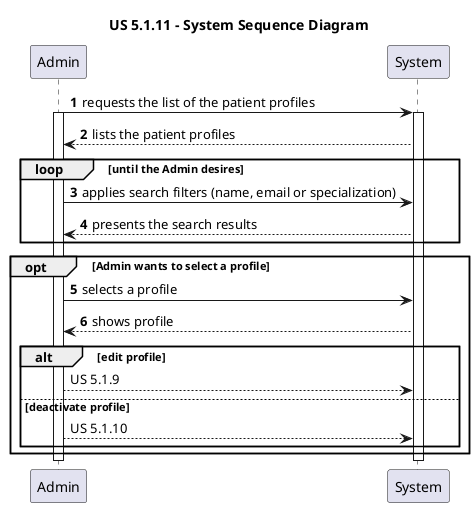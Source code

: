 @startuml
'https://plantuml.com/sequence-diagram

title "US 5.1.11 - System Sequence Diagram"

autonumber

participant Admin as ADM
participant System as SYS

ADM -> SYS : requests the list of the patient profiles
activate ADM
activate SYS

SYS --> ADM : lists the patient profiles

    loop until the Admin desires

    ADM -> SYS : applies search filters (name, email or specialization)

    SYS --> ADM : presents the search results
    end loop

    opt Admin wants to select a profile

    ADM -> SYS : selects a profile
    SYS --> ADM : shows profile

autonumber stop
        alt edit profile

        ADM --> SYS : US 5.1.9

        else deactivate profile

            ADM --> SYS : US 5.1.10

        end alt

    end opt

autonumber stop

deactivate ADM
deactivate SYS

@enduml